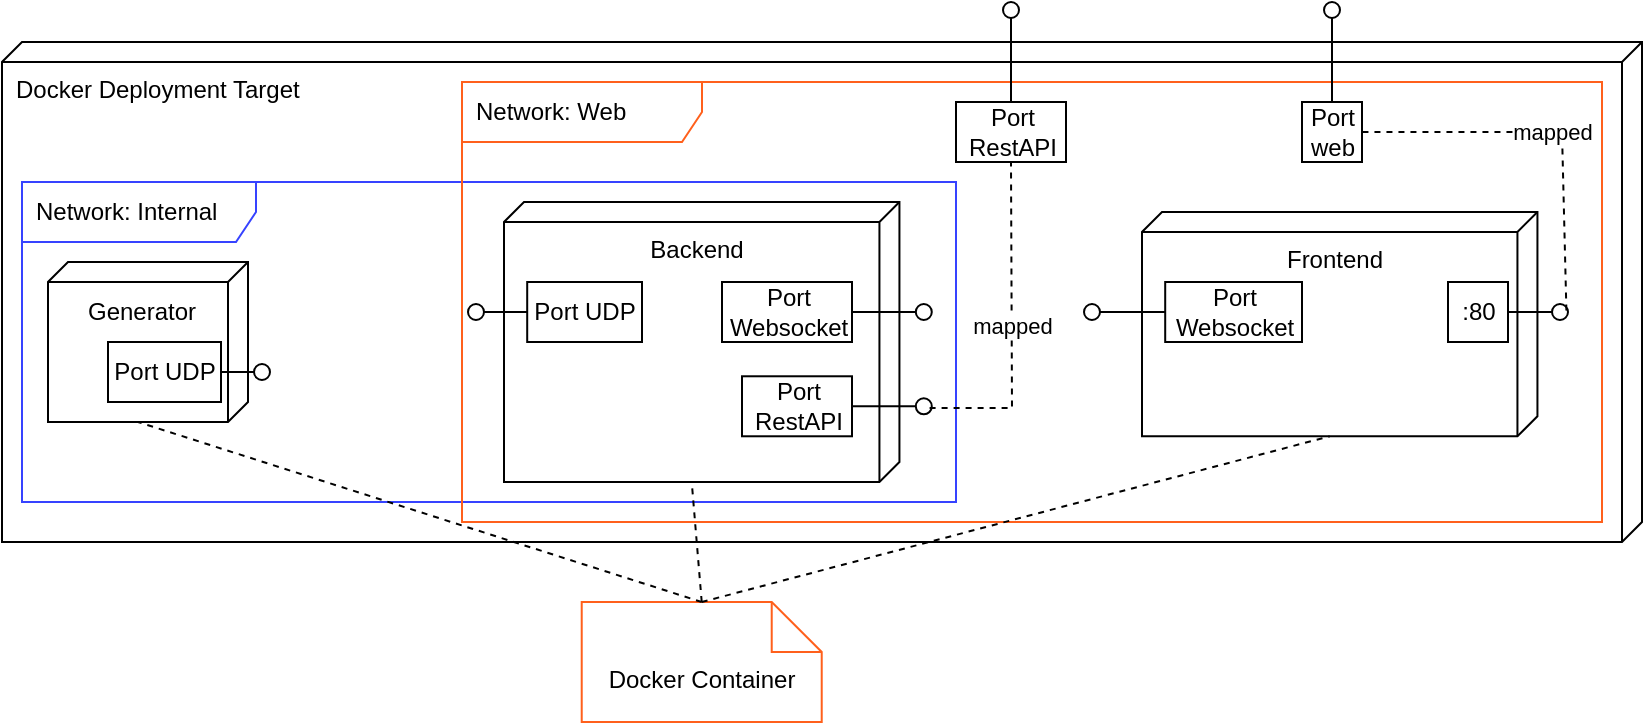 <mxfile version="19.0.3" type="device"><diagram id="XetSkMFefPF8hJBNaTDJ" name="Seite-1"><mxGraphModel dx="1422" dy="839" grid="1" gridSize="10" guides="1" tooltips="1" connect="1" arrows="1" fold="1" page="1" pageScale="1" pageWidth="827" pageHeight="1169" math="0" shadow="0"><root><mxCell id="0"/><mxCell id="1" parent="0"/><mxCell id="eFcZEkuYYmdI69VNjXzh-1" value="Docker Deployment Target" style="verticalAlign=top;align=left;shape=cube;size=10;direction=south;fontStyle=0;html=1;boundedLbl=1;spacingLeft=5;container=0;" vertex="1" parent="1"><mxGeometry y="300" width="820" height="250" as="geometry"/></mxCell><mxCell id="eFcZEkuYYmdI69VNjXzh-2" value="" style="verticalAlign=top;align=center;shape=cube;size=10;direction=south;html=1;boundedLbl=1;spacingLeft=5;" vertex="1" parent="1"><mxGeometry x="23" y="410" width="100" height="80" as="geometry"><mxPoint x="-57" y="-160" as="offset"/></mxGeometry></mxCell><mxCell id="eFcZEkuYYmdI69VNjXzh-3" value="Backend" style="verticalAlign=top;align=center;shape=cube;size=10;direction=south;html=1;boundedLbl=1;spacingLeft=5;" vertex="1" parent="1"><mxGeometry x="251" y="380" width="197.722" height="140" as="geometry"/></mxCell><mxCell id="eFcZEkuYYmdI69VNjXzh-4" value="Frontend" style="verticalAlign=top;align=center;shape=cube;size=10;direction=south;html=1;boundedLbl=1;spacingLeft=5;" vertex="1" parent="1"><mxGeometry x="570" y="385" width="197.722" height="112.14" as="geometry"/></mxCell><mxCell id="eFcZEkuYYmdI69VNjXzh-6" value="" style="endArrow=none;html=1;rounded=0;align=center;verticalAlign=top;endFill=0;labelBackgroundColor=none;endSize=2;" edge="1" source="eFcZEkuYYmdI69VNjXzh-5" target="eFcZEkuYYmdI69VNjXzh-7" parent="1"><mxGeometry relative="1" as="geometry"/></mxCell><mxCell id="eFcZEkuYYmdI69VNjXzh-7" value="" style="ellipse;html=1;fontSize=11;align=center;fillColor=none;points=[];aspect=fixed;resizable=0;verticalAlign=bottom;labelPosition=center;verticalLabelPosition=top;flipH=1;" vertex="1" parent="1"><mxGeometry x="126" y="461" width="8" height="8" as="geometry"/></mxCell><mxCell id="eFcZEkuYYmdI69VNjXzh-9" value="Port &lt;br&gt;Websocket" style="html=1;rounded=0;" vertex="1" parent="1"><mxGeometry x="360" y="420" width="65" height="30" as="geometry"/></mxCell><mxCell id="eFcZEkuYYmdI69VNjXzh-10" value="" style="endArrow=none;html=1;rounded=0;align=center;verticalAlign=top;endFill=0;labelBackgroundColor=none;endSize=2;" edge="1" source="eFcZEkuYYmdI69VNjXzh-9" target="eFcZEkuYYmdI69VNjXzh-11" parent="1"><mxGeometry relative="1" as="geometry"/></mxCell><mxCell id="eFcZEkuYYmdI69VNjXzh-11" value="" style="ellipse;html=1;fontSize=11;align=center;fillColor=none;points=[];aspect=fixed;resizable=0;verticalAlign=bottom;labelPosition=center;verticalLabelPosition=top;flipH=1;" vertex="1" parent="1"><mxGeometry x="456.9" y="431" width="8" height="8" as="geometry"/></mxCell><mxCell id="eFcZEkuYYmdI69VNjXzh-13" value="Port&lt;br&gt;RestAPI" style="html=1;rounded=0;" vertex="1" parent="1"><mxGeometry x="370" y="467.14" width="55" height="30" as="geometry"/></mxCell><mxCell id="eFcZEkuYYmdI69VNjXzh-14" value="" style="endArrow=none;html=1;rounded=0;align=center;verticalAlign=top;endFill=0;labelBackgroundColor=none;endSize=2;" edge="1" source="eFcZEkuYYmdI69VNjXzh-13" target="eFcZEkuYYmdI69VNjXzh-15" parent="1"><mxGeometry relative="1" as="geometry"/></mxCell><mxCell id="eFcZEkuYYmdI69VNjXzh-15" value="" style="ellipse;html=1;fontSize=11;align=center;fillColor=none;points=[];aspect=fixed;resizable=0;verticalAlign=bottom;labelPosition=center;verticalLabelPosition=top;flipH=1;" vertex="1" parent="1"><mxGeometry x="456.9" y="478.14" width="8" height="8" as="geometry"/></mxCell><mxCell id="eFcZEkuYYmdI69VNjXzh-16" value="Port&lt;br&gt;Websocket" style="html=1;rounded=0;flipV=0;direction=west;" vertex="1" parent="1"><mxGeometry x="581.6" y="420" width="68.4" height="30" as="geometry"/></mxCell><mxCell id="eFcZEkuYYmdI69VNjXzh-28" value="Network: Internal" style="shape=umlFrame;whiteSpace=wrap;html=1;width=117;height=30;boundedLbl=1;verticalAlign=middle;align=left;spacingLeft=5;strokeColor=#3643FF;" vertex="1" parent="1"><mxGeometry x="10" y="370" width="467" height="160" as="geometry"/></mxCell><mxCell id="eFcZEkuYYmdI69VNjXzh-17" value="" style="endArrow=none;html=1;rounded=0;align=center;verticalAlign=top;endFill=0;labelBackgroundColor=none;endSize=2;" edge="1" source="eFcZEkuYYmdI69VNjXzh-16" target="eFcZEkuYYmdI69VNjXzh-18" parent="1"><mxGeometry relative="1" as="geometry"/></mxCell><mxCell id="eFcZEkuYYmdI69VNjXzh-18" value="" style="ellipse;html=1;fontSize=11;align=center;fillColor=none;points=[];aspect=fixed;resizable=0;verticalAlign=bottom;labelPosition=center;verticalLabelPosition=top;flipH=1;flipV=0;" vertex="1" parent="1"><mxGeometry x="541" y="431" width="8" height="8" as="geometry"/></mxCell><mxCell id="eFcZEkuYYmdI69VNjXzh-20" value="Port UDP" style="html=1;rounded=0;flipV=0;direction=west;" vertex="1" parent="1"><mxGeometry x="262.6" y="420" width="57.4" height="30" as="geometry"/></mxCell><mxCell id="eFcZEkuYYmdI69VNjXzh-21" value="" style="endArrow=none;html=1;rounded=0;align=center;verticalAlign=top;endFill=0;labelBackgroundColor=none;endSize=2;" edge="1" parent="1" source="eFcZEkuYYmdI69VNjXzh-20" target="eFcZEkuYYmdI69VNjXzh-22"><mxGeometry relative="1" as="geometry"/></mxCell><mxCell id="eFcZEkuYYmdI69VNjXzh-22" value="" style="ellipse;html=1;fontSize=11;align=center;fillColor=none;points=[];aspect=fixed;resizable=0;verticalAlign=bottom;labelPosition=center;verticalLabelPosition=top;flipH=1;flipV=0;" vertex="1" parent="1"><mxGeometry x="233.0" y="431" width="8" height="8" as="geometry"/></mxCell><mxCell id="eFcZEkuYYmdI69VNjXzh-25" value=":80" style="html=1;rounded=0;" vertex="1" parent="1"><mxGeometry x="723" y="420" width="30" height="30" as="geometry"/></mxCell><mxCell id="eFcZEkuYYmdI69VNjXzh-26" value="" style="endArrow=none;html=1;rounded=0;align=center;verticalAlign=top;endFill=0;labelBackgroundColor=none;endSize=2;" edge="1" source="eFcZEkuYYmdI69VNjXzh-25" target="eFcZEkuYYmdI69VNjXzh-27" parent="1"><mxGeometry relative="1" as="geometry"/></mxCell><mxCell id="eFcZEkuYYmdI69VNjXzh-27" value="" style="ellipse;html=1;fontSize=11;align=center;fillColor=none;points=[];aspect=fixed;resizable=0;verticalAlign=bottom;labelPosition=center;verticalLabelPosition=top;flipH=1;" vertex="1" parent="1"><mxGeometry x="775" y="431" width="8" height="8" as="geometry"/></mxCell><mxCell id="eFcZEkuYYmdI69VNjXzh-29" value="Network: Web" style="shape=umlFrame;whiteSpace=wrap;html=1;width=120;height=30;boundedLbl=1;verticalAlign=middle;align=left;spacingLeft=5;strokeColor=#FF601C;" vertex="1" parent="1"><mxGeometry x="230" y="320" width="570" height="220" as="geometry"/></mxCell><mxCell id="eFcZEkuYYmdI69VNjXzh-31" value="Docker Container" style="shape=note2;boundedLbl=1;whiteSpace=wrap;html=1;size=25;verticalAlign=top;align=center;strokeColor=#FF601C;" vertex="1" parent="1"><mxGeometry x="289.86" y="580" width="120" height="60" as="geometry"/></mxCell><mxCell id="eFcZEkuYYmdI69VNjXzh-32" value="" style="endArrow=none;dashed=1;html=1;rounded=0;exitX=0.5;exitY=0;exitDx=0;exitDy=0;exitPerimeter=0;entryX=0;entryY=0;entryDx=80;entryDy=55;entryPerimeter=0;" edge="1" parent="1" source="eFcZEkuYYmdI69VNjXzh-31" target="eFcZEkuYYmdI69VNjXzh-2"><mxGeometry width="50" height="50" relative="1" as="geometry"><mxPoint x="250" y="600" as="sourcePoint"/><mxPoint x="180" y="580" as="targetPoint"/></mxGeometry></mxCell><mxCell id="eFcZEkuYYmdI69VNjXzh-5" value="Port UDP" style="html=1;rounded=0;" vertex="1" parent="1"><mxGeometry x="53" y="450" width="56.5" height="30" as="geometry"/></mxCell><mxCell id="eFcZEkuYYmdI69VNjXzh-30" value="Generator" style="text;html=1;strokeColor=none;fillColor=none;align=center;verticalAlign=middle;whiteSpace=wrap;rounded=0;" vertex="1" parent="1"><mxGeometry x="40" y="420" width="60" height="30" as="geometry"/></mxCell><mxCell id="eFcZEkuYYmdI69VNjXzh-33" value="" style="endArrow=none;dashed=1;html=1;rounded=0;exitX=0.5;exitY=0;exitDx=0;exitDy=0;exitPerimeter=0;entryX=0;entryY=0;entryDx=112.14;entryDy=103.861;entryPerimeter=0;" edge="1" parent="1" source="eFcZEkuYYmdI69VNjXzh-31" target="eFcZEkuYYmdI69VNjXzh-4"><mxGeometry width="50" height="50" relative="1" as="geometry"><mxPoint x="340" y="630" as="sourcePoint"/><mxPoint x="630" y="610" as="targetPoint"/></mxGeometry></mxCell><mxCell id="eFcZEkuYYmdI69VNjXzh-34" value="" style="endArrow=none;dashed=1;html=1;rounded=0;exitX=0.5;exitY=0;exitDx=0;exitDy=0;exitPerimeter=0;entryX=0;entryY=0;entryDx=140;entryDy=103.861;entryPerimeter=0;" edge="1" parent="1" source="eFcZEkuYYmdI69VNjXzh-31" target="eFcZEkuYYmdI69VNjXzh-3"><mxGeometry width="50" height="50" relative="1" as="geometry"><mxPoint x="350" y="640" as="sourcePoint"/><mxPoint x="88" y="510" as="targetPoint"/></mxGeometry></mxCell><mxCell id="eFcZEkuYYmdI69VNjXzh-38" value="Port&lt;br&gt;RestAPI" style="html=1;rounded=0;" vertex="1" parent="1"><mxGeometry x="477" y="330" width="55" height="30" as="geometry"/></mxCell><mxCell id="eFcZEkuYYmdI69VNjXzh-39" value="" style="endArrow=none;html=1;rounded=0;align=center;verticalAlign=top;endFill=0;labelBackgroundColor=none;endSize=2;" edge="1" parent="1" source="eFcZEkuYYmdI69VNjXzh-38" target="eFcZEkuYYmdI69VNjXzh-40"><mxGeometry relative="1" as="geometry"/></mxCell><mxCell id="eFcZEkuYYmdI69VNjXzh-40" value="" style="ellipse;html=1;fontSize=11;align=center;fillColor=none;points=[];aspect=fixed;resizable=0;verticalAlign=bottom;labelPosition=center;verticalLabelPosition=top;flipH=1;" vertex="1" parent="1"><mxGeometry x="500.5" y="280" width="8" height="8" as="geometry"/></mxCell><mxCell id="eFcZEkuYYmdI69VNjXzh-41" value="Port&lt;br&gt;web" style="html=1;rounded=0;" vertex="1" parent="1"><mxGeometry x="650" y="330" width="30" height="30" as="geometry"/></mxCell><mxCell id="eFcZEkuYYmdI69VNjXzh-42" value="" style="endArrow=none;html=1;rounded=0;align=center;verticalAlign=top;endFill=0;labelBackgroundColor=none;endSize=2;" edge="1" parent="1" source="eFcZEkuYYmdI69VNjXzh-41" target="eFcZEkuYYmdI69VNjXzh-43"><mxGeometry relative="1" as="geometry"/></mxCell><mxCell id="eFcZEkuYYmdI69VNjXzh-43" value="" style="ellipse;html=1;fontSize=11;align=center;fillColor=none;points=[];aspect=fixed;resizable=0;verticalAlign=bottom;labelPosition=center;verticalLabelPosition=top;flipH=1;" vertex="1" parent="1"><mxGeometry x="661" y="280" width="8" height="8" as="geometry"/></mxCell><mxCell id="eFcZEkuYYmdI69VNjXzh-44" value="mapped" style="endArrow=none;dashed=1;html=1;rounded=0;exitX=0.138;exitY=0.608;exitDx=0;exitDy=0;exitPerimeter=0;entryX=0.5;entryY=1;entryDx=0;entryDy=0;" edge="1" parent="1" source="eFcZEkuYYmdI69VNjXzh-15" target="eFcZEkuYYmdI69VNjXzh-38"><mxGeometry width="50" height="50" relative="1" as="geometry"><mxPoint x="359.86" y="590" as="sourcePoint"/><mxPoint x="673.861" y="507.14" as="targetPoint"/><Array as="points"><mxPoint x="505" y="483"/></Array></mxGeometry></mxCell><mxCell id="eFcZEkuYYmdI69VNjXzh-45" value="mapped" style="endArrow=none;dashed=1;html=1;rounded=0;exitX=0.1;exitY=0.4;exitDx=0;exitDy=0;exitPerimeter=0;entryX=1;entryY=0.5;entryDx=0;entryDy=0;" edge="1" parent="1" source="eFcZEkuYYmdI69VNjXzh-27" target="eFcZEkuYYmdI69VNjXzh-41"><mxGeometry width="50" height="50" relative="1" as="geometry"><mxPoint x="473.796" y="493.004" as="sourcePoint"/><mxPoint x="514.5" y="370" as="targetPoint"/><Array as="points"><mxPoint x="780" y="345"/></Array></mxGeometry></mxCell></root></mxGraphModel></diagram></mxfile>